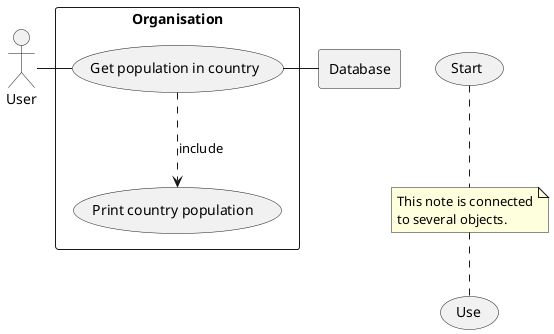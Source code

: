 @startuml



rectangle Database

rectangle "Organisation" {
    usecase UC1 as "Get population in country"

    usecase UCa as "Print country population "
}
    User - UC1
    UC1 ..> UCa : include
    UC1 - Database


note "This note is connected\nto several objects." as N2
(Start) .. N2
N2 .. (Use)
@enduml
